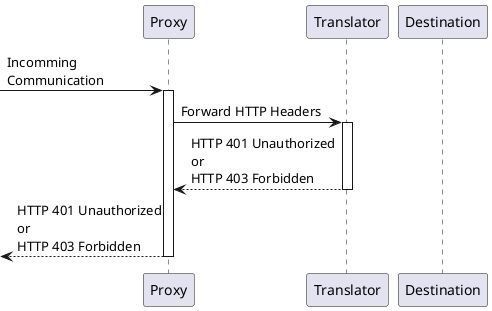 @startuml
skinparam backgroundcolor transparent

participant "Proxy" as p
participant "Translator" as t
participant "Destination" as dest

[-> p : Incomming\nCommunication
activate p
    p -> t : Forward HTTP Headers
    activate t
    return HTTP 401 Unauthorized\nor\nHTTP 403 Forbidden
return HTTP 401 Unauthorized\nor\nHTTP 403 Forbidden

@enduml
